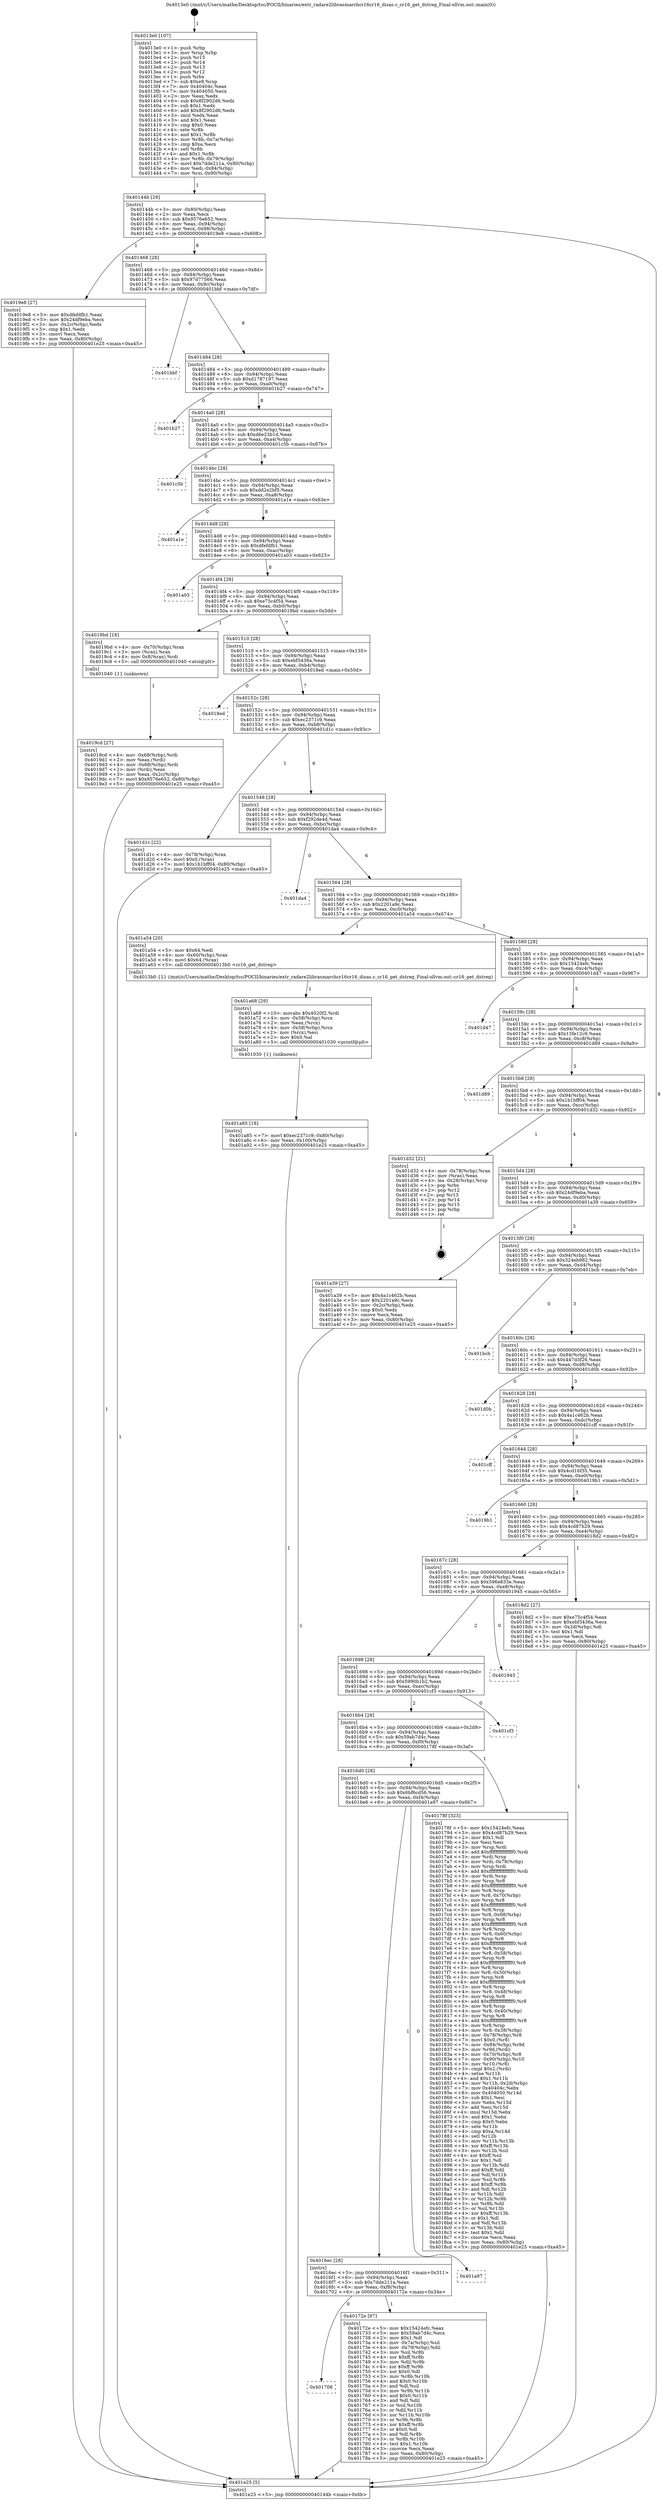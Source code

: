 digraph "0x4013e0" {
  label = "0x4013e0 (/mnt/c/Users/mathe/Desktop/tcc/POCII/binaries/extr_radare2librasmarchcr16cr16_disas.c_cr16_get_dstreg_Final-ollvm.out::main(0))"
  labelloc = "t"
  node[shape=record]

  Entry [label="",width=0.3,height=0.3,shape=circle,fillcolor=black,style=filled]
  "0x40144b" [label="{
     0x40144b [29]\l
     | [instrs]\l
     &nbsp;&nbsp;0x40144b \<+3\>: mov -0x80(%rbp),%eax\l
     &nbsp;&nbsp;0x40144e \<+2\>: mov %eax,%ecx\l
     &nbsp;&nbsp;0x401450 \<+6\>: sub $0x9576e652,%ecx\l
     &nbsp;&nbsp;0x401456 \<+6\>: mov %eax,-0x94(%rbp)\l
     &nbsp;&nbsp;0x40145c \<+6\>: mov %ecx,-0x98(%rbp)\l
     &nbsp;&nbsp;0x401462 \<+6\>: je 00000000004019e8 \<main+0x608\>\l
  }"]
  "0x4019e8" [label="{
     0x4019e8 [27]\l
     | [instrs]\l
     &nbsp;&nbsp;0x4019e8 \<+5\>: mov $0xdfefdfb1,%eax\l
     &nbsp;&nbsp;0x4019ed \<+5\>: mov $0x24df9eba,%ecx\l
     &nbsp;&nbsp;0x4019f2 \<+3\>: mov -0x2c(%rbp),%edx\l
     &nbsp;&nbsp;0x4019f5 \<+3\>: cmp $0x1,%edx\l
     &nbsp;&nbsp;0x4019f8 \<+3\>: cmovl %ecx,%eax\l
     &nbsp;&nbsp;0x4019fb \<+3\>: mov %eax,-0x80(%rbp)\l
     &nbsp;&nbsp;0x4019fe \<+5\>: jmp 0000000000401e25 \<main+0xa45\>\l
  }"]
  "0x401468" [label="{
     0x401468 [28]\l
     | [instrs]\l
     &nbsp;&nbsp;0x401468 \<+5\>: jmp 000000000040146d \<main+0x8d\>\l
     &nbsp;&nbsp;0x40146d \<+6\>: mov -0x94(%rbp),%eax\l
     &nbsp;&nbsp;0x401473 \<+5\>: sub $0x97d77566,%eax\l
     &nbsp;&nbsp;0x401478 \<+6\>: mov %eax,-0x9c(%rbp)\l
     &nbsp;&nbsp;0x40147e \<+6\>: je 0000000000401bbf \<main+0x7df\>\l
  }"]
  Exit [label="",width=0.3,height=0.3,shape=circle,fillcolor=black,style=filled,peripheries=2]
  "0x401bbf" [label="{
     0x401bbf\l
  }", style=dashed]
  "0x401484" [label="{
     0x401484 [28]\l
     | [instrs]\l
     &nbsp;&nbsp;0x401484 \<+5\>: jmp 0000000000401489 \<main+0xa9\>\l
     &nbsp;&nbsp;0x401489 \<+6\>: mov -0x94(%rbp),%eax\l
     &nbsp;&nbsp;0x40148f \<+5\>: sub $0xd1787197,%eax\l
     &nbsp;&nbsp;0x401494 \<+6\>: mov %eax,-0xa0(%rbp)\l
     &nbsp;&nbsp;0x40149a \<+6\>: je 0000000000401b27 \<main+0x747\>\l
  }"]
  "0x401a85" [label="{
     0x401a85 [18]\l
     | [instrs]\l
     &nbsp;&nbsp;0x401a85 \<+7\>: movl $0xec2371c9,-0x80(%rbp)\l
     &nbsp;&nbsp;0x401a8c \<+6\>: mov %eax,-0x100(%rbp)\l
     &nbsp;&nbsp;0x401a92 \<+5\>: jmp 0000000000401e25 \<main+0xa45\>\l
  }"]
  "0x401b27" [label="{
     0x401b27\l
  }", style=dashed]
  "0x4014a0" [label="{
     0x4014a0 [28]\l
     | [instrs]\l
     &nbsp;&nbsp;0x4014a0 \<+5\>: jmp 00000000004014a5 \<main+0xc5\>\l
     &nbsp;&nbsp;0x4014a5 \<+6\>: mov -0x94(%rbp),%eax\l
     &nbsp;&nbsp;0x4014ab \<+5\>: sub $0xd6e23b1d,%eax\l
     &nbsp;&nbsp;0x4014b0 \<+6\>: mov %eax,-0xa4(%rbp)\l
     &nbsp;&nbsp;0x4014b6 \<+6\>: je 0000000000401c5b \<main+0x87b\>\l
  }"]
  "0x401a68" [label="{
     0x401a68 [29]\l
     | [instrs]\l
     &nbsp;&nbsp;0x401a68 \<+10\>: movabs $0x4020f2,%rdi\l
     &nbsp;&nbsp;0x401a72 \<+4\>: mov -0x58(%rbp),%rcx\l
     &nbsp;&nbsp;0x401a76 \<+2\>: mov %eax,(%rcx)\l
     &nbsp;&nbsp;0x401a78 \<+4\>: mov -0x58(%rbp),%rcx\l
     &nbsp;&nbsp;0x401a7c \<+2\>: mov (%rcx),%esi\l
     &nbsp;&nbsp;0x401a7e \<+2\>: mov $0x0,%al\l
     &nbsp;&nbsp;0x401a80 \<+5\>: call 0000000000401030 \<printf@plt\>\l
     | [calls]\l
     &nbsp;&nbsp;0x401030 \{1\} (unknown)\l
  }"]
  "0x401c5b" [label="{
     0x401c5b\l
  }", style=dashed]
  "0x4014bc" [label="{
     0x4014bc [28]\l
     | [instrs]\l
     &nbsp;&nbsp;0x4014bc \<+5\>: jmp 00000000004014c1 \<main+0xe1\>\l
     &nbsp;&nbsp;0x4014c1 \<+6\>: mov -0x94(%rbp),%eax\l
     &nbsp;&nbsp;0x4014c7 \<+5\>: sub $0xdd2e2bf5,%eax\l
     &nbsp;&nbsp;0x4014cc \<+6\>: mov %eax,-0xa8(%rbp)\l
     &nbsp;&nbsp;0x4014d2 \<+6\>: je 0000000000401a1e \<main+0x63e\>\l
  }"]
  "0x4019cd" [label="{
     0x4019cd [27]\l
     | [instrs]\l
     &nbsp;&nbsp;0x4019cd \<+4\>: mov -0x68(%rbp),%rdi\l
     &nbsp;&nbsp;0x4019d1 \<+2\>: mov %eax,(%rdi)\l
     &nbsp;&nbsp;0x4019d3 \<+4\>: mov -0x68(%rbp),%rdi\l
     &nbsp;&nbsp;0x4019d7 \<+2\>: mov (%rdi),%eax\l
     &nbsp;&nbsp;0x4019d9 \<+3\>: mov %eax,-0x2c(%rbp)\l
     &nbsp;&nbsp;0x4019dc \<+7\>: movl $0x9576e652,-0x80(%rbp)\l
     &nbsp;&nbsp;0x4019e3 \<+5\>: jmp 0000000000401e25 \<main+0xa45\>\l
  }"]
  "0x401a1e" [label="{
     0x401a1e\l
  }", style=dashed]
  "0x4014d8" [label="{
     0x4014d8 [28]\l
     | [instrs]\l
     &nbsp;&nbsp;0x4014d8 \<+5\>: jmp 00000000004014dd \<main+0xfd\>\l
     &nbsp;&nbsp;0x4014dd \<+6\>: mov -0x94(%rbp),%eax\l
     &nbsp;&nbsp;0x4014e3 \<+5\>: sub $0xdfefdfb1,%eax\l
     &nbsp;&nbsp;0x4014e8 \<+6\>: mov %eax,-0xac(%rbp)\l
     &nbsp;&nbsp;0x4014ee \<+6\>: je 0000000000401a03 \<main+0x623\>\l
  }"]
  "0x4013e0" [label="{
     0x4013e0 [107]\l
     | [instrs]\l
     &nbsp;&nbsp;0x4013e0 \<+1\>: push %rbp\l
     &nbsp;&nbsp;0x4013e1 \<+3\>: mov %rsp,%rbp\l
     &nbsp;&nbsp;0x4013e4 \<+2\>: push %r15\l
     &nbsp;&nbsp;0x4013e6 \<+2\>: push %r14\l
     &nbsp;&nbsp;0x4013e8 \<+2\>: push %r13\l
     &nbsp;&nbsp;0x4013ea \<+2\>: push %r12\l
     &nbsp;&nbsp;0x4013ec \<+1\>: push %rbx\l
     &nbsp;&nbsp;0x4013ed \<+7\>: sub $0xe8,%rsp\l
     &nbsp;&nbsp;0x4013f4 \<+7\>: mov 0x40404c,%eax\l
     &nbsp;&nbsp;0x4013fb \<+7\>: mov 0x404050,%ecx\l
     &nbsp;&nbsp;0x401402 \<+2\>: mov %eax,%edx\l
     &nbsp;&nbsp;0x401404 \<+6\>: sub $0x8f2902d6,%edx\l
     &nbsp;&nbsp;0x40140a \<+3\>: sub $0x1,%edx\l
     &nbsp;&nbsp;0x40140d \<+6\>: add $0x8f2902d6,%edx\l
     &nbsp;&nbsp;0x401413 \<+3\>: imul %edx,%eax\l
     &nbsp;&nbsp;0x401416 \<+3\>: and $0x1,%eax\l
     &nbsp;&nbsp;0x401419 \<+3\>: cmp $0x0,%eax\l
     &nbsp;&nbsp;0x40141c \<+4\>: sete %r8b\l
     &nbsp;&nbsp;0x401420 \<+4\>: and $0x1,%r8b\l
     &nbsp;&nbsp;0x401424 \<+4\>: mov %r8b,-0x7a(%rbp)\l
     &nbsp;&nbsp;0x401428 \<+3\>: cmp $0xa,%ecx\l
     &nbsp;&nbsp;0x40142b \<+4\>: setl %r8b\l
     &nbsp;&nbsp;0x40142f \<+4\>: and $0x1,%r8b\l
     &nbsp;&nbsp;0x401433 \<+4\>: mov %r8b,-0x79(%rbp)\l
     &nbsp;&nbsp;0x401437 \<+7\>: movl $0x7dde211a,-0x80(%rbp)\l
     &nbsp;&nbsp;0x40143e \<+6\>: mov %edi,-0x84(%rbp)\l
     &nbsp;&nbsp;0x401444 \<+7\>: mov %rsi,-0x90(%rbp)\l
  }"]
  "0x401a03" [label="{
     0x401a03\l
  }", style=dashed]
  "0x4014f4" [label="{
     0x4014f4 [28]\l
     | [instrs]\l
     &nbsp;&nbsp;0x4014f4 \<+5\>: jmp 00000000004014f9 \<main+0x119\>\l
     &nbsp;&nbsp;0x4014f9 \<+6\>: mov -0x94(%rbp),%eax\l
     &nbsp;&nbsp;0x4014ff \<+5\>: sub $0xe75c4f54,%eax\l
     &nbsp;&nbsp;0x401504 \<+6\>: mov %eax,-0xb0(%rbp)\l
     &nbsp;&nbsp;0x40150a \<+6\>: je 00000000004019bd \<main+0x5dd\>\l
  }"]
  "0x401e25" [label="{
     0x401e25 [5]\l
     | [instrs]\l
     &nbsp;&nbsp;0x401e25 \<+5\>: jmp 000000000040144b \<main+0x6b\>\l
  }"]
  "0x4019bd" [label="{
     0x4019bd [16]\l
     | [instrs]\l
     &nbsp;&nbsp;0x4019bd \<+4\>: mov -0x70(%rbp),%rax\l
     &nbsp;&nbsp;0x4019c1 \<+3\>: mov (%rax),%rax\l
     &nbsp;&nbsp;0x4019c4 \<+4\>: mov 0x8(%rax),%rdi\l
     &nbsp;&nbsp;0x4019c8 \<+5\>: call 0000000000401040 \<atoi@plt\>\l
     | [calls]\l
     &nbsp;&nbsp;0x401040 \{1\} (unknown)\l
  }"]
  "0x401510" [label="{
     0x401510 [28]\l
     | [instrs]\l
     &nbsp;&nbsp;0x401510 \<+5\>: jmp 0000000000401515 \<main+0x135\>\l
     &nbsp;&nbsp;0x401515 \<+6\>: mov -0x94(%rbp),%eax\l
     &nbsp;&nbsp;0x40151b \<+5\>: sub $0xebf3436a,%eax\l
     &nbsp;&nbsp;0x401520 \<+6\>: mov %eax,-0xb4(%rbp)\l
     &nbsp;&nbsp;0x401526 \<+6\>: je 00000000004018ed \<main+0x50d\>\l
  }"]
  "0x401708" [label="{
     0x401708\l
  }", style=dashed]
  "0x4018ed" [label="{
     0x4018ed\l
  }", style=dashed]
  "0x40152c" [label="{
     0x40152c [28]\l
     | [instrs]\l
     &nbsp;&nbsp;0x40152c \<+5\>: jmp 0000000000401531 \<main+0x151\>\l
     &nbsp;&nbsp;0x401531 \<+6\>: mov -0x94(%rbp),%eax\l
     &nbsp;&nbsp;0x401537 \<+5\>: sub $0xec2371c9,%eax\l
     &nbsp;&nbsp;0x40153c \<+6\>: mov %eax,-0xb8(%rbp)\l
     &nbsp;&nbsp;0x401542 \<+6\>: je 0000000000401d1c \<main+0x93c\>\l
  }"]
  "0x40172e" [label="{
     0x40172e [97]\l
     | [instrs]\l
     &nbsp;&nbsp;0x40172e \<+5\>: mov $0x15424efc,%eax\l
     &nbsp;&nbsp;0x401733 \<+5\>: mov $0x59ab7d4c,%ecx\l
     &nbsp;&nbsp;0x401738 \<+2\>: mov $0x1,%dl\l
     &nbsp;&nbsp;0x40173a \<+4\>: mov -0x7a(%rbp),%sil\l
     &nbsp;&nbsp;0x40173e \<+4\>: mov -0x79(%rbp),%dil\l
     &nbsp;&nbsp;0x401742 \<+3\>: mov %sil,%r8b\l
     &nbsp;&nbsp;0x401745 \<+4\>: xor $0xff,%r8b\l
     &nbsp;&nbsp;0x401749 \<+3\>: mov %dil,%r9b\l
     &nbsp;&nbsp;0x40174c \<+4\>: xor $0xff,%r9b\l
     &nbsp;&nbsp;0x401750 \<+3\>: xor $0x0,%dl\l
     &nbsp;&nbsp;0x401753 \<+3\>: mov %r8b,%r10b\l
     &nbsp;&nbsp;0x401756 \<+4\>: and $0x0,%r10b\l
     &nbsp;&nbsp;0x40175a \<+3\>: and %dl,%sil\l
     &nbsp;&nbsp;0x40175d \<+3\>: mov %r9b,%r11b\l
     &nbsp;&nbsp;0x401760 \<+4\>: and $0x0,%r11b\l
     &nbsp;&nbsp;0x401764 \<+3\>: and %dl,%dil\l
     &nbsp;&nbsp;0x401767 \<+3\>: or %sil,%r10b\l
     &nbsp;&nbsp;0x40176a \<+3\>: or %dil,%r11b\l
     &nbsp;&nbsp;0x40176d \<+3\>: xor %r11b,%r10b\l
     &nbsp;&nbsp;0x401770 \<+3\>: or %r9b,%r8b\l
     &nbsp;&nbsp;0x401773 \<+4\>: xor $0xff,%r8b\l
     &nbsp;&nbsp;0x401777 \<+3\>: or $0x0,%dl\l
     &nbsp;&nbsp;0x40177a \<+3\>: and %dl,%r8b\l
     &nbsp;&nbsp;0x40177d \<+3\>: or %r8b,%r10b\l
     &nbsp;&nbsp;0x401780 \<+4\>: test $0x1,%r10b\l
     &nbsp;&nbsp;0x401784 \<+3\>: cmovne %ecx,%eax\l
     &nbsp;&nbsp;0x401787 \<+3\>: mov %eax,-0x80(%rbp)\l
     &nbsp;&nbsp;0x40178a \<+5\>: jmp 0000000000401e25 \<main+0xa45\>\l
  }"]
  "0x401d1c" [label="{
     0x401d1c [22]\l
     | [instrs]\l
     &nbsp;&nbsp;0x401d1c \<+4\>: mov -0x78(%rbp),%rax\l
     &nbsp;&nbsp;0x401d20 \<+6\>: movl $0x0,(%rax)\l
     &nbsp;&nbsp;0x401d26 \<+7\>: movl $0x1b1bff04,-0x80(%rbp)\l
     &nbsp;&nbsp;0x401d2d \<+5\>: jmp 0000000000401e25 \<main+0xa45\>\l
  }"]
  "0x401548" [label="{
     0x401548 [28]\l
     | [instrs]\l
     &nbsp;&nbsp;0x401548 \<+5\>: jmp 000000000040154d \<main+0x16d\>\l
     &nbsp;&nbsp;0x40154d \<+6\>: mov -0x94(%rbp),%eax\l
     &nbsp;&nbsp;0x401553 \<+5\>: sub $0xf292de4d,%eax\l
     &nbsp;&nbsp;0x401558 \<+6\>: mov %eax,-0xbc(%rbp)\l
     &nbsp;&nbsp;0x40155e \<+6\>: je 0000000000401da4 \<main+0x9c4\>\l
  }"]
  "0x4016ec" [label="{
     0x4016ec [28]\l
     | [instrs]\l
     &nbsp;&nbsp;0x4016ec \<+5\>: jmp 00000000004016f1 \<main+0x311\>\l
     &nbsp;&nbsp;0x4016f1 \<+6\>: mov -0x94(%rbp),%eax\l
     &nbsp;&nbsp;0x4016f7 \<+5\>: sub $0x7dde211a,%eax\l
     &nbsp;&nbsp;0x4016fc \<+6\>: mov %eax,-0xf8(%rbp)\l
     &nbsp;&nbsp;0x401702 \<+6\>: je 000000000040172e \<main+0x34e\>\l
  }"]
  "0x401da4" [label="{
     0x401da4\l
  }", style=dashed]
  "0x401564" [label="{
     0x401564 [28]\l
     | [instrs]\l
     &nbsp;&nbsp;0x401564 \<+5\>: jmp 0000000000401569 \<main+0x189\>\l
     &nbsp;&nbsp;0x401569 \<+6\>: mov -0x94(%rbp),%eax\l
     &nbsp;&nbsp;0x40156f \<+5\>: sub $0x2201a9c,%eax\l
     &nbsp;&nbsp;0x401574 \<+6\>: mov %eax,-0xc0(%rbp)\l
     &nbsp;&nbsp;0x40157a \<+6\>: je 0000000000401a54 \<main+0x674\>\l
  }"]
  "0x401a97" [label="{
     0x401a97\l
  }", style=dashed]
  "0x401a54" [label="{
     0x401a54 [20]\l
     | [instrs]\l
     &nbsp;&nbsp;0x401a54 \<+5\>: mov $0x64,%edi\l
     &nbsp;&nbsp;0x401a59 \<+4\>: mov -0x60(%rbp),%rax\l
     &nbsp;&nbsp;0x401a5d \<+6\>: movl $0x64,(%rax)\l
     &nbsp;&nbsp;0x401a63 \<+5\>: call 00000000004013b0 \<cr16_get_dstreg\>\l
     | [calls]\l
     &nbsp;&nbsp;0x4013b0 \{1\} (/mnt/c/Users/mathe/Desktop/tcc/POCII/binaries/extr_radare2librasmarchcr16cr16_disas.c_cr16_get_dstreg_Final-ollvm.out::cr16_get_dstreg)\l
  }"]
  "0x401580" [label="{
     0x401580 [28]\l
     | [instrs]\l
     &nbsp;&nbsp;0x401580 \<+5\>: jmp 0000000000401585 \<main+0x1a5\>\l
     &nbsp;&nbsp;0x401585 \<+6\>: mov -0x94(%rbp),%eax\l
     &nbsp;&nbsp;0x40158b \<+5\>: sub $0x15424efc,%eax\l
     &nbsp;&nbsp;0x401590 \<+6\>: mov %eax,-0xc4(%rbp)\l
     &nbsp;&nbsp;0x401596 \<+6\>: je 0000000000401d47 \<main+0x967\>\l
  }"]
  "0x4016d0" [label="{
     0x4016d0 [28]\l
     | [instrs]\l
     &nbsp;&nbsp;0x4016d0 \<+5\>: jmp 00000000004016d5 \<main+0x2f5\>\l
     &nbsp;&nbsp;0x4016d5 \<+6\>: mov -0x94(%rbp),%eax\l
     &nbsp;&nbsp;0x4016db \<+5\>: sub $0x6bf6cd56,%eax\l
     &nbsp;&nbsp;0x4016e0 \<+6\>: mov %eax,-0xf4(%rbp)\l
     &nbsp;&nbsp;0x4016e6 \<+6\>: je 0000000000401a97 \<main+0x6b7\>\l
  }"]
  "0x401d47" [label="{
     0x401d47\l
  }", style=dashed]
  "0x40159c" [label="{
     0x40159c [28]\l
     | [instrs]\l
     &nbsp;&nbsp;0x40159c \<+5\>: jmp 00000000004015a1 \<main+0x1c1\>\l
     &nbsp;&nbsp;0x4015a1 \<+6\>: mov -0x94(%rbp),%eax\l
     &nbsp;&nbsp;0x4015a7 \<+5\>: sub $0x15fe12c9,%eax\l
     &nbsp;&nbsp;0x4015ac \<+6\>: mov %eax,-0xc8(%rbp)\l
     &nbsp;&nbsp;0x4015b2 \<+6\>: je 0000000000401d89 \<main+0x9a9\>\l
  }"]
  "0x40178f" [label="{
     0x40178f [323]\l
     | [instrs]\l
     &nbsp;&nbsp;0x40178f \<+5\>: mov $0x15424efc,%eax\l
     &nbsp;&nbsp;0x401794 \<+5\>: mov $0x4cd87b29,%ecx\l
     &nbsp;&nbsp;0x401799 \<+2\>: mov $0x1,%dl\l
     &nbsp;&nbsp;0x40179b \<+2\>: xor %esi,%esi\l
     &nbsp;&nbsp;0x40179d \<+3\>: mov %rsp,%rdi\l
     &nbsp;&nbsp;0x4017a0 \<+4\>: add $0xfffffffffffffff0,%rdi\l
     &nbsp;&nbsp;0x4017a4 \<+3\>: mov %rdi,%rsp\l
     &nbsp;&nbsp;0x4017a7 \<+4\>: mov %rdi,-0x78(%rbp)\l
     &nbsp;&nbsp;0x4017ab \<+3\>: mov %rsp,%rdi\l
     &nbsp;&nbsp;0x4017ae \<+4\>: add $0xfffffffffffffff0,%rdi\l
     &nbsp;&nbsp;0x4017b2 \<+3\>: mov %rdi,%rsp\l
     &nbsp;&nbsp;0x4017b5 \<+3\>: mov %rsp,%r8\l
     &nbsp;&nbsp;0x4017b8 \<+4\>: add $0xfffffffffffffff0,%r8\l
     &nbsp;&nbsp;0x4017bc \<+3\>: mov %r8,%rsp\l
     &nbsp;&nbsp;0x4017bf \<+4\>: mov %r8,-0x70(%rbp)\l
     &nbsp;&nbsp;0x4017c3 \<+3\>: mov %rsp,%r8\l
     &nbsp;&nbsp;0x4017c6 \<+4\>: add $0xfffffffffffffff0,%r8\l
     &nbsp;&nbsp;0x4017ca \<+3\>: mov %r8,%rsp\l
     &nbsp;&nbsp;0x4017cd \<+4\>: mov %r8,-0x68(%rbp)\l
     &nbsp;&nbsp;0x4017d1 \<+3\>: mov %rsp,%r8\l
     &nbsp;&nbsp;0x4017d4 \<+4\>: add $0xfffffffffffffff0,%r8\l
     &nbsp;&nbsp;0x4017d8 \<+3\>: mov %r8,%rsp\l
     &nbsp;&nbsp;0x4017db \<+4\>: mov %r8,-0x60(%rbp)\l
     &nbsp;&nbsp;0x4017df \<+3\>: mov %rsp,%r8\l
     &nbsp;&nbsp;0x4017e2 \<+4\>: add $0xfffffffffffffff0,%r8\l
     &nbsp;&nbsp;0x4017e6 \<+3\>: mov %r8,%rsp\l
     &nbsp;&nbsp;0x4017e9 \<+4\>: mov %r8,-0x58(%rbp)\l
     &nbsp;&nbsp;0x4017ed \<+3\>: mov %rsp,%r8\l
     &nbsp;&nbsp;0x4017f0 \<+4\>: add $0xfffffffffffffff0,%r8\l
     &nbsp;&nbsp;0x4017f4 \<+3\>: mov %r8,%rsp\l
     &nbsp;&nbsp;0x4017f7 \<+4\>: mov %r8,-0x50(%rbp)\l
     &nbsp;&nbsp;0x4017fb \<+3\>: mov %rsp,%r8\l
     &nbsp;&nbsp;0x4017fe \<+4\>: add $0xfffffffffffffff0,%r8\l
     &nbsp;&nbsp;0x401802 \<+3\>: mov %r8,%rsp\l
     &nbsp;&nbsp;0x401805 \<+4\>: mov %r8,-0x48(%rbp)\l
     &nbsp;&nbsp;0x401809 \<+3\>: mov %rsp,%r8\l
     &nbsp;&nbsp;0x40180c \<+4\>: add $0xfffffffffffffff0,%r8\l
     &nbsp;&nbsp;0x401810 \<+3\>: mov %r8,%rsp\l
     &nbsp;&nbsp;0x401813 \<+4\>: mov %r8,-0x40(%rbp)\l
     &nbsp;&nbsp;0x401817 \<+3\>: mov %rsp,%r8\l
     &nbsp;&nbsp;0x40181a \<+4\>: add $0xfffffffffffffff0,%r8\l
     &nbsp;&nbsp;0x40181e \<+3\>: mov %r8,%rsp\l
     &nbsp;&nbsp;0x401821 \<+4\>: mov %r8,-0x38(%rbp)\l
     &nbsp;&nbsp;0x401825 \<+4\>: mov -0x78(%rbp),%r8\l
     &nbsp;&nbsp;0x401829 \<+7\>: movl $0x0,(%r8)\l
     &nbsp;&nbsp;0x401830 \<+7\>: mov -0x84(%rbp),%r9d\l
     &nbsp;&nbsp;0x401837 \<+3\>: mov %r9d,(%rdi)\l
     &nbsp;&nbsp;0x40183a \<+4\>: mov -0x70(%rbp),%r8\l
     &nbsp;&nbsp;0x40183e \<+7\>: mov -0x90(%rbp),%r10\l
     &nbsp;&nbsp;0x401845 \<+3\>: mov %r10,(%r8)\l
     &nbsp;&nbsp;0x401848 \<+3\>: cmpl $0x2,(%rdi)\l
     &nbsp;&nbsp;0x40184b \<+4\>: setne %r11b\l
     &nbsp;&nbsp;0x40184f \<+4\>: and $0x1,%r11b\l
     &nbsp;&nbsp;0x401853 \<+4\>: mov %r11b,-0x2d(%rbp)\l
     &nbsp;&nbsp;0x401857 \<+7\>: mov 0x40404c,%ebx\l
     &nbsp;&nbsp;0x40185e \<+8\>: mov 0x404050,%r14d\l
     &nbsp;&nbsp;0x401866 \<+3\>: sub $0x1,%esi\l
     &nbsp;&nbsp;0x401869 \<+3\>: mov %ebx,%r15d\l
     &nbsp;&nbsp;0x40186c \<+3\>: add %esi,%r15d\l
     &nbsp;&nbsp;0x40186f \<+4\>: imul %r15d,%ebx\l
     &nbsp;&nbsp;0x401873 \<+3\>: and $0x1,%ebx\l
     &nbsp;&nbsp;0x401876 \<+3\>: cmp $0x0,%ebx\l
     &nbsp;&nbsp;0x401879 \<+4\>: sete %r11b\l
     &nbsp;&nbsp;0x40187d \<+4\>: cmp $0xa,%r14d\l
     &nbsp;&nbsp;0x401881 \<+4\>: setl %r12b\l
     &nbsp;&nbsp;0x401885 \<+3\>: mov %r11b,%r13b\l
     &nbsp;&nbsp;0x401888 \<+4\>: xor $0xff,%r13b\l
     &nbsp;&nbsp;0x40188c \<+3\>: mov %r12b,%sil\l
     &nbsp;&nbsp;0x40188f \<+4\>: xor $0xff,%sil\l
     &nbsp;&nbsp;0x401893 \<+3\>: xor $0x1,%dl\l
     &nbsp;&nbsp;0x401896 \<+3\>: mov %r13b,%dil\l
     &nbsp;&nbsp;0x401899 \<+4\>: and $0xff,%dil\l
     &nbsp;&nbsp;0x40189d \<+3\>: and %dl,%r11b\l
     &nbsp;&nbsp;0x4018a0 \<+3\>: mov %sil,%r8b\l
     &nbsp;&nbsp;0x4018a3 \<+4\>: and $0xff,%r8b\l
     &nbsp;&nbsp;0x4018a7 \<+3\>: and %dl,%r12b\l
     &nbsp;&nbsp;0x4018aa \<+3\>: or %r11b,%dil\l
     &nbsp;&nbsp;0x4018ad \<+3\>: or %r12b,%r8b\l
     &nbsp;&nbsp;0x4018b0 \<+3\>: xor %r8b,%dil\l
     &nbsp;&nbsp;0x4018b3 \<+3\>: or %sil,%r13b\l
     &nbsp;&nbsp;0x4018b6 \<+4\>: xor $0xff,%r13b\l
     &nbsp;&nbsp;0x4018ba \<+3\>: or $0x1,%dl\l
     &nbsp;&nbsp;0x4018bd \<+3\>: and %dl,%r13b\l
     &nbsp;&nbsp;0x4018c0 \<+3\>: or %r13b,%dil\l
     &nbsp;&nbsp;0x4018c3 \<+4\>: test $0x1,%dil\l
     &nbsp;&nbsp;0x4018c7 \<+3\>: cmovne %ecx,%eax\l
     &nbsp;&nbsp;0x4018ca \<+3\>: mov %eax,-0x80(%rbp)\l
     &nbsp;&nbsp;0x4018cd \<+5\>: jmp 0000000000401e25 \<main+0xa45\>\l
  }"]
  "0x401d89" [label="{
     0x401d89\l
  }", style=dashed]
  "0x4015b8" [label="{
     0x4015b8 [28]\l
     | [instrs]\l
     &nbsp;&nbsp;0x4015b8 \<+5\>: jmp 00000000004015bd \<main+0x1dd\>\l
     &nbsp;&nbsp;0x4015bd \<+6\>: mov -0x94(%rbp),%eax\l
     &nbsp;&nbsp;0x4015c3 \<+5\>: sub $0x1b1bff04,%eax\l
     &nbsp;&nbsp;0x4015c8 \<+6\>: mov %eax,-0xcc(%rbp)\l
     &nbsp;&nbsp;0x4015ce \<+6\>: je 0000000000401d32 \<main+0x952\>\l
  }"]
  "0x4016b4" [label="{
     0x4016b4 [28]\l
     | [instrs]\l
     &nbsp;&nbsp;0x4016b4 \<+5\>: jmp 00000000004016b9 \<main+0x2d9\>\l
     &nbsp;&nbsp;0x4016b9 \<+6\>: mov -0x94(%rbp),%eax\l
     &nbsp;&nbsp;0x4016bf \<+5\>: sub $0x59ab7d4c,%eax\l
     &nbsp;&nbsp;0x4016c4 \<+6\>: mov %eax,-0xf0(%rbp)\l
     &nbsp;&nbsp;0x4016ca \<+6\>: je 000000000040178f \<main+0x3af\>\l
  }"]
  "0x401d32" [label="{
     0x401d32 [21]\l
     | [instrs]\l
     &nbsp;&nbsp;0x401d32 \<+4\>: mov -0x78(%rbp),%rax\l
     &nbsp;&nbsp;0x401d36 \<+2\>: mov (%rax),%eax\l
     &nbsp;&nbsp;0x401d38 \<+4\>: lea -0x28(%rbp),%rsp\l
     &nbsp;&nbsp;0x401d3c \<+1\>: pop %rbx\l
     &nbsp;&nbsp;0x401d3d \<+2\>: pop %r12\l
     &nbsp;&nbsp;0x401d3f \<+2\>: pop %r13\l
     &nbsp;&nbsp;0x401d41 \<+2\>: pop %r14\l
     &nbsp;&nbsp;0x401d43 \<+2\>: pop %r15\l
     &nbsp;&nbsp;0x401d45 \<+1\>: pop %rbp\l
     &nbsp;&nbsp;0x401d46 \<+1\>: ret\l
  }"]
  "0x4015d4" [label="{
     0x4015d4 [28]\l
     | [instrs]\l
     &nbsp;&nbsp;0x4015d4 \<+5\>: jmp 00000000004015d9 \<main+0x1f9\>\l
     &nbsp;&nbsp;0x4015d9 \<+6\>: mov -0x94(%rbp),%eax\l
     &nbsp;&nbsp;0x4015df \<+5\>: sub $0x24df9eba,%eax\l
     &nbsp;&nbsp;0x4015e4 \<+6\>: mov %eax,-0xd0(%rbp)\l
     &nbsp;&nbsp;0x4015ea \<+6\>: je 0000000000401a39 \<main+0x659\>\l
  }"]
  "0x401cf3" [label="{
     0x401cf3\l
  }", style=dashed]
  "0x401a39" [label="{
     0x401a39 [27]\l
     | [instrs]\l
     &nbsp;&nbsp;0x401a39 \<+5\>: mov $0x4a1c462b,%eax\l
     &nbsp;&nbsp;0x401a3e \<+5\>: mov $0x2201a9c,%ecx\l
     &nbsp;&nbsp;0x401a43 \<+3\>: mov -0x2c(%rbp),%edx\l
     &nbsp;&nbsp;0x401a46 \<+3\>: cmp $0x0,%edx\l
     &nbsp;&nbsp;0x401a49 \<+3\>: cmove %ecx,%eax\l
     &nbsp;&nbsp;0x401a4c \<+3\>: mov %eax,-0x80(%rbp)\l
     &nbsp;&nbsp;0x401a4f \<+5\>: jmp 0000000000401e25 \<main+0xa45\>\l
  }"]
  "0x4015f0" [label="{
     0x4015f0 [28]\l
     | [instrs]\l
     &nbsp;&nbsp;0x4015f0 \<+5\>: jmp 00000000004015f5 \<main+0x215\>\l
     &nbsp;&nbsp;0x4015f5 \<+6\>: mov -0x94(%rbp),%eax\l
     &nbsp;&nbsp;0x4015fb \<+5\>: sub $0x324eb982,%eax\l
     &nbsp;&nbsp;0x401600 \<+6\>: mov %eax,-0xd4(%rbp)\l
     &nbsp;&nbsp;0x401606 \<+6\>: je 0000000000401bcb \<main+0x7eb\>\l
  }"]
  "0x401698" [label="{
     0x401698 [28]\l
     | [instrs]\l
     &nbsp;&nbsp;0x401698 \<+5\>: jmp 000000000040169d \<main+0x2bd\>\l
     &nbsp;&nbsp;0x40169d \<+6\>: mov -0x94(%rbp),%eax\l
     &nbsp;&nbsp;0x4016a3 \<+5\>: sub $0x5990b1b2,%eax\l
     &nbsp;&nbsp;0x4016a8 \<+6\>: mov %eax,-0xec(%rbp)\l
     &nbsp;&nbsp;0x4016ae \<+6\>: je 0000000000401cf3 \<main+0x913\>\l
  }"]
  "0x401bcb" [label="{
     0x401bcb\l
  }", style=dashed]
  "0x40160c" [label="{
     0x40160c [28]\l
     | [instrs]\l
     &nbsp;&nbsp;0x40160c \<+5\>: jmp 0000000000401611 \<main+0x231\>\l
     &nbsp;&nbsp;0x401611 \<+6\>: mov -0x94(%rbp),%eax\l
     &nbsp;&nbsp;0x401617 \<+5\>: sub $0x447d3f26,%eax\l
     &nbsp;&nbsp;0x40161c \<+6\>: mov %eax,-0xd8(%rbp)\l
     &nbsp;&nbsp;0x401622 \<+6\>: je 0000000000401d0b \<main+0x92b\>\l
  }"]
  "0x401945" [label="{
     0x401945\l
  }", style=dashed]
  "0x401d0b" [label="{
     0x401d0b\l
  }", style=dashed]
  "0x401628" [label="{
     0x401628 [28]\l
     | [instrs]\l
     &nbsp;&nbsp;0x401628 \<+5\>: jmp 000000000040162d \<main+0x24d\>\l
     &nbsp;&nbsp;0x40162d \<+6\>: mov -0x94(%rbp),%eax\l
     &nbsp;&nbsp;0x401633 \<+5\>: sub $0x4a1c462b,%eax\l
     &nbsp;&nbsp;0x401638 \<+6\>: mov %eax,-0xdc(%rbp)\l
     &nbsp;&nbsp;0x40163e \<+6\>: je 0000000000401cff \<main+0x91f\>\l
  }"]
  "0x40167c" [label="{
     0x40167c [28]\l
     | [instrs]\l
     &nbsp;&nbsp;0x40167c \<+5\>: jmp 0000000000401681 \<main+0x2a1\>\l
     &nbsp;&nbsp;0x401681 \<+6\>: mov -0x94(%rbp),%eax\l
     &nbsp;&nbsp;0x401687 \<+5\>: sub $0x596e833e,%eax\l
     &nbsp;&nbsp;0x40168c \<+6\>: mov %eax,-0xe8(%rbp)\l
     &nbsp;&nbsp;0x401692 \<+6\>: je 0000000000401945 \<main+0x565\>\l
  }"]
  "0x401cff" [label="{
     0x401cff\l
  }", style=dashed]
  "0x401644" [label="{
     0x401644 [28]\l
     | [instrs]\l
     &nbsp;&nbsp;0x401644 \<+5\>: jmp 0000000000401649 \<main+0x269\>\l
     &nbsp;&nbsp;0x401649 \<+6\>: mov -0x94(%rbp),%eax\l
     &nbsp;&nbsp;0x40164f \<+5\>: sub $0x4cd16f35,%eax\l
     &nbsp;&nbsp;0x401654 \<+6\>: mov %eax,-0xe0(%rbp)\l
     &nbsp;&nbsp;0x40165a \<+6\>: je 00000000004019b1 \<main+0x5d1\>\l
  }"]
  "0x4018d2" [label="{
     0x4018d2 [27]\l
     | [instrs]\l
     &nbsp;&nbsp;0x4018d2 \<+5\>: mov $0xe75c4f54,%eax\l
     &nbsp;&nbsp;0x4018d7 \<+5\>: mov $0xebf3436a,%ecx\l
     &nbsp;&nbsp;0x4018dc \<+3\>: mov -0x2d(%rbp),%dl\l
     &nbsp;&nbsp;0x4018df \<+3\>: test $0x1,%dl\l
     &nbsp;&nbsp;0x4018e2 \<+3\>: cmovne %ecx,%eax\l
     &nbsp;&nbsp;0x4018e5 \<+3\>: mov %eax,-0x80(%rbp)\l
     &nbsp;&nbsp;0x4018e8 \<+5\>: jmp 0000000000401e25 \<main+0xa45\>\l
  }"]
  "0x4019b1" [label="{
     0x4019b1\l
  }", style=dashed]
  "0x401660" [label="{
     0x401660 [28]\l
     | [instrs]\l
     &nbsp;&nbsp;0x401660 \<+5\>: jmp 0000000000401665 \<main+0x285\>\l
     &nbsp;&nbsp;0x401665 \<+6\>: mov -0x94(%rbp),%eax\l
     &nbsp;&nbsp;0x40166b \<+5\>: sub $0x4cd87b29,%eax\l
     &nbsp;&nbsp;0x401670 \<+6\>: mov %eax,-0xe4(%rbp)\l
     &nbsp;&nbsp;0x401676 \<+6\>: je 00000000004018d2 \<main+0x4f2\>\l
  }"]
  Entry -> "0x4013e0" [label=" 1"]
  "0x40144b" -> "0x4019e8" [label=" 1"]
  "0x40144b" -> "0x401468" [label=" 8"]
  "0x401d32" -> Exit [label=" 1"]
  "0x401468" -> "0x401bbf" [label=" 0"]
  "0x401468" -> "0x401484" [label=" 8"]
  "0x401d1c" -> "0x401e25" [label=" 1"]
  "0x401484" -> "0x401b27" [label=" 0"]
  "0x401484" -> "0x4014a0" [label=" 8"]
  "0x401a85" -> "0x401e25" [label=" 1"]
  "0x4014a0" -> "0x401c5b" [label=" 0"]
  "0x4014a0" -> "0x4014bc" [label=" 8"]
  "0x401a68" -> "0x401a85" [label=" 1"]
  "0x4014bc" -> "0x401a1e" [label=" 0"]
  "0x4014bc" -> "0x4014d8" [label=" 8"]
  "0x401a54" -> "0x401a68" [label=" 1"]
  "0x4014d8" -> "0x401a03" [label=" 0"]
  "0x4014d8" -> "0x4014f4" [label=" 8"]
  "0x4019e8" -> "0x401e25" [label=" 1"]
  "0x4014f4" -> "0x4019bd" [label=" 1"]
  "0x4014f4" -> "0x401510" [label=" 7"]
  "0x4019cd" -> "0x401e25" [label=" 1"]
  "0x401510" -> "0x4018ed" [label=" 0"]
  "0x401510" -> "0x40152c" [label=" 7"]
  "0x4019bd" -> "0x4019cd" [label=" 1"]
  "0x40152c" -> "0x401d1c" [label=" 1"]
  "0x40152c" -> "0x401548" [label=" 6"]
  "0x4018d2" -> "0x401e25" [label=" 1"]
  "0x401548" -> "0x401da4" [label=" 0"]
  "0x401548" -> "0x401564" [label=" 6"]
  "0x401a39" -> "0x401e25" [label=" 1"]
  "0x401564" -> "0x401a54" [label=" 1"]
  "0x401564" -> "0x401580" [label=" 5"]
  "0x401e25" -> "0x40144b" [label=" 8"]
  "0x401580" -> "0x401d47" [label=" 0"]
  "0x401580" -> "0x40159c" [label=" 5"]
  "0x40172e" -> "0x401e25" [label=" 1"]
  "0x40159c" -> "0x401d89" [label=" 0"]
  "0x40159c" -> "0x4015b8" [label=" 5"]
  "0x4016ec" -> "0x401708" [label=" 0"]
  "0x4015b8" -> "0x401d32" [label=" 1"]
  "0x4015b8" -> "0x4015d4" [label=" 4"]
  "0x40178f" -> "0x401e25" [label=" 1"]
  "0x4015d4" -> "0x401a39" [label=" 1"]
  "0x4015d4" -> "0x4015f0" [label=" 3"]
  "0x4016d0" -> "0x4016ec" [label=" 1"]
  "0x4015f0" -> "0x401bcb" [label=" 0"]
  "0x4015f0" -> "0x40160c" [label=" 3"]
  "0x4013e0" -> "0x40144b" [label=" 1"]
  "0x40160c" -> "0x401d0b" [label=" 0"]
  "0x40160c" -> "0x401628" [label=" 3"]
  "0x4016b4" -> "0x4016d0" [label=" 1"]
  "0x401628" -> "0x401cff" [label=" 0"]
  "0x401628" -> "0x401644" [label=" 3"]
  "0x4016ec" -> "0x40172e" [label=" 1"]
  "0x401644" -> "0x4019b1" [label=" 0"]
  "0x401644" -> "0x401660" [label=" 3"]
  "0x401698" -> "0x4016b4" [label=" 2"]
  "0x401660" -> "0x4018d2" [label=" 1"]
  "0x401660" -> "0x40167c" [label=" 2"]
  "0x4016b4" -> "0x40178f" [label=" 1"]
  "0x40167c" -> "0x401945" [label=" 0"]
  "0x40167c" -> "0x401698" [label=" 2"]
  "0x4016d0" -> "0x401a97" [label=" 0"]
  "0x401698" -> "0x401cf3" [label=" 0"]
}
